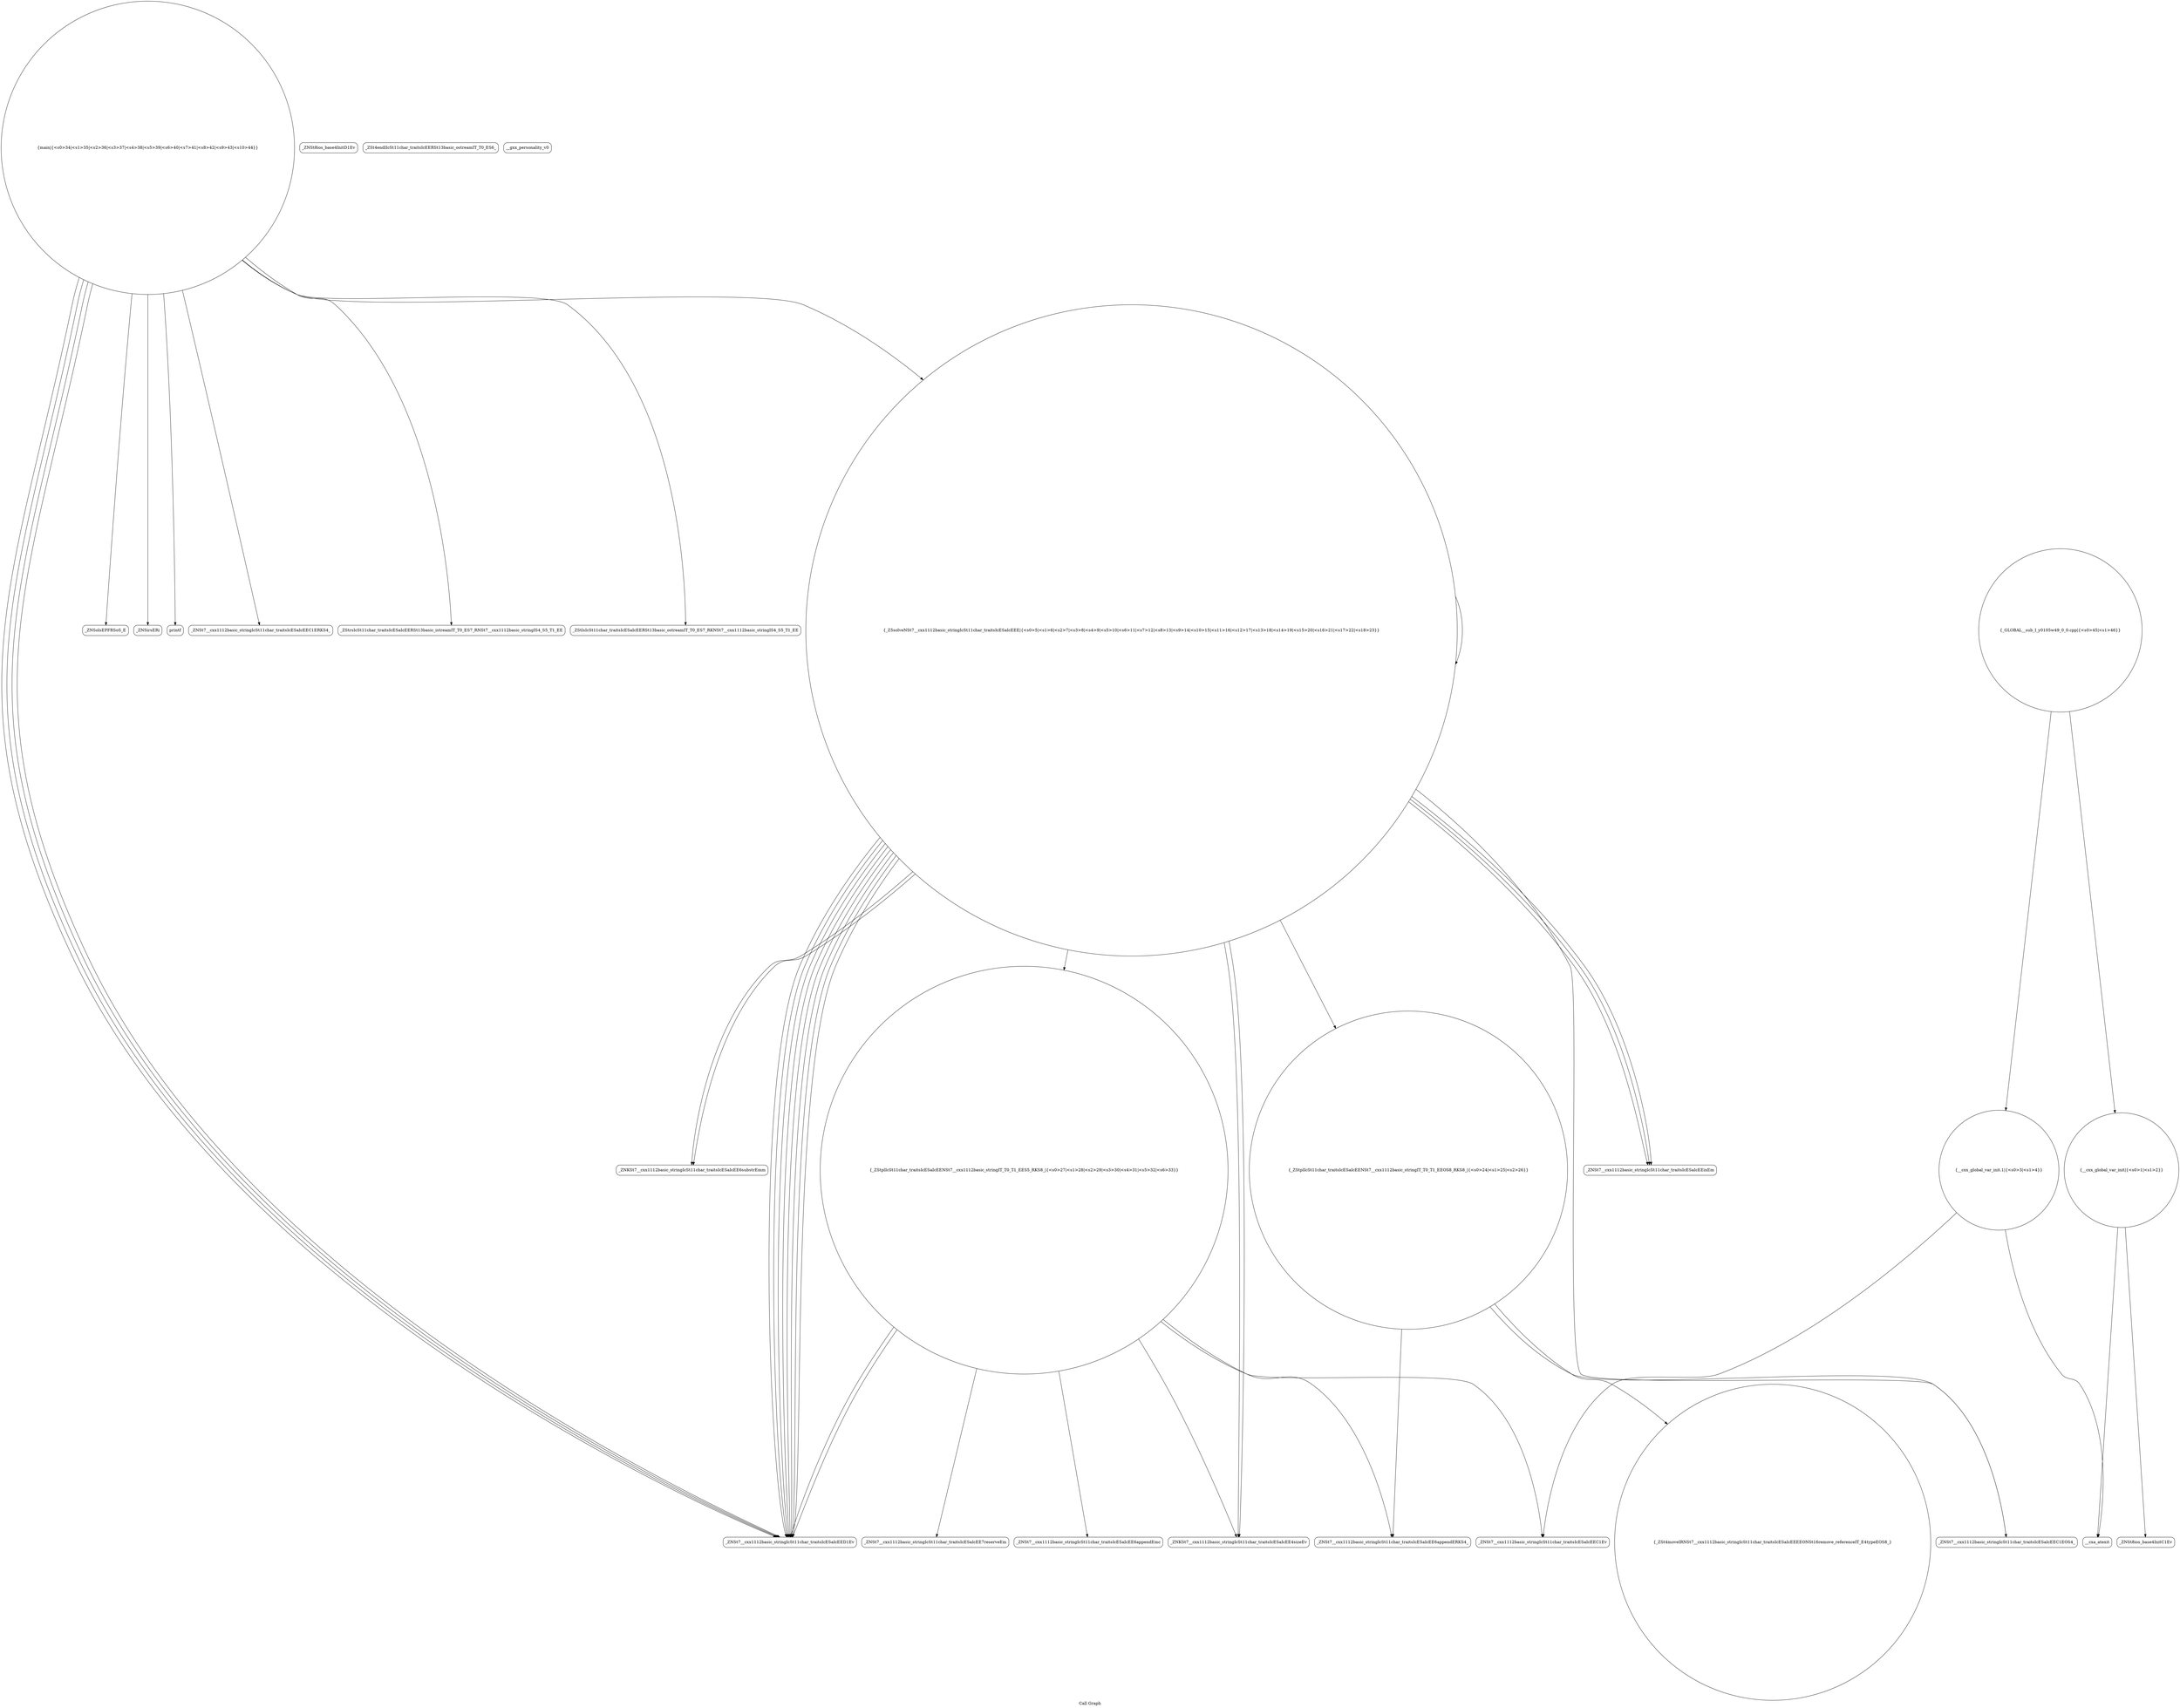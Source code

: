 digraph "Call Graph" {
	label="Call Graph";

	Node0x55572a6cb650 [shape=record,shape=circle,label="{__cxx_global_var_init|{<s0>1|<s1>2}}"];
	Node0x55572a6cb650:s0 -> Node0x55572a6cbae0[color=black];
	Node0x55572a6cb650:s1 -> Node0x55572a6cbbe0[color=black];
	Node0x55572a6cc760 [shape=record,shape=circle,label="{_ZSt4moveIRNSt7__cxx1112basic_stringIcSt11char_traitsIcESaIcEEEEONSt16remove_referenceIT_E4typeEOS8_}"];
	Node0x55572a6cbde0 [shape=record,shape=circle,label="{_Z5solveNSt7__cxx1112basic_stringIcSt11char_traitsIcESaIcEEE|{<s0>5|<s1>6|<s2>7|<s3>8|<s4>9|<s5>10|<s6>11|<s7>12|<s8>13|<s9>14|<s10>15|<s11>16|<s12>17|<s13>18|<s14>19|<s15>20|<s16>21|<s17>22|<s18>23}}"];
	Node0x55572a6cbde0:s0 -> Node0x55572a6cbe60[color=black];
	Node0x55572a6cbde0:s1 -> Node0x55572a6cbee0[color=black];
	Node0x55572a6cbde0:s2 -> Node0x55572a6cbe60[color=black];
	Node0x55572a6cbde0:s3 -> Node0x55572a6cbf60[color=black];
	Node0x55572a6cbde0:s4 -> Node0x55572a6cbf60[color=black];
	Node0x55572a6cbde0:s5 -> Node0x55572a6cbfe0[color=black];
	Node0x55572a6cbde0:s6 -> Node0x55572a6cbde0[color=black];
	Node0x55572a6cbde0:s7 -> Node0x55572a6cbd60[color=black];
	Node0x55572a6cbde0:s8 -> Node0x55572a6cbfe0[color=black];
	Node0x55572a6cbde0:s9 -> Node0x55572a6cbf60[color=black];
	Node0x55572a6cbde0:s10 -> Node0x55572a6cc160[color=black];
	Node0x55572a6cbde0:s11 -> Node0x55572a6cc0e0[color=black];
	Node0x55572a6cbde0:s12 -> Node0x55572a6cbd60[color=black];
	Node0x55572a6cbde0:s13 -> Node0x55572a6cbd60[color=black];
	Node0x55572a6cbde0:s14 -> Node0x55572a6cbd60[color=black];
	Node0x55572a6cbde0:s15 -> Node0x55572a6cbd60[color=black];
	Node0x55572a6cbde0:s16 -> Node0x55572a6cbd60[color=black];
	Node0x55572a6cbde0:s17 -> Node0x55572a6cbd60[color=black];
	Node0x55572a6cbde0:s18 -> Node0x55572a6cbd60[color=black];
	Node0x55572a6cc160 [shape=record,shape=circle,label="{_ZStplIcSt11char_traitsIcESaIcEENSt7__cxx1112basic_stringIT_T0_T1_EES5_RKS8_|{<s0>27|<s1>28|<s2>29|<s3>30|<s4>31|<s5>32|<s6>33}}"];
	Node0x55572a6cc160:s0 -> Node0x55572a6cbce0[color=black];
	Node0x55572a6cc160:s1 -> Node0x55572a6cbe60[color=black];
	Node0x55572a6cc160:s2 -> Node0x55572a6cc5e0[color=black];
	Node0x55572a6cc160:s3 -> Node0x55572a6cc660[color=black];
	Node0x55572a6cc160:s4 -> Node0x55572a6cc6e0[color=black];
	Node0x55572a6cc160:s5 -> Node0x55572a6cbd60[color=black];
	Node0x55572a6cc160:s6 -> Node0x55572a6cbd60[color=black];
	Node0x55572a6cc4e0 [shape=record,shape=Mrecord,label="{_ZNSolsEPFRSoS_E}"];
	Node0x55572a6cbb60 [shape=record,shape=Mrecord,label="{_ZNSt8ios_base4InitD1Ev}"];
	Node0x55572a6cbee0 [shape=record,shape=Mrecord,label="{_ZNSt7__cxx1112basic_stringIcSt11char_traitsIcESaIcEEC1EOS4_}"];
	Node0x55572a6cc260 [shape=record,shape=Mrecord,label="{_ZNSirsERi}"];
	Node0x55572a6cc5e0 [shape=record,shape=Mrecord,label="{_ZNSt7__cxx1112basic_stringIcSt11char_traitsIcESaIcEE7reserveEm}"];
	Node0x55572a6cbc60 [shape=record,shape=circle,label="{__cxx_global_var_init.1|{<s0>3|<s1>4}}"];
	Node0x55572a6cbc60:s0 -> Node0x55572a6cbce0[color=black];
	Node0x55572a6cbc60:s1 -> Node0x55572a6cbbe0[color=black];
	Node0x55572a6cbfe0 [shape=record,shape=Mrecord,label="{_ZNKSt7__cxx1112basic_stringIcSt11char_traitsIcESaIcEE6substrEmm}"];
	Node0x55572a6cc360 [shape=record,shape=Mrecord,label="{printf}"];
	Node0x55572a6cc6e0 [shape=record,shape=Mrecord,label="{_ZNSt7__cxx1112basic_stringIcSt11char_traitsIcESaIcEE6appendERKS4_}"];
	Node0x55572a6cbd60 [shape=record,shape=Mrecord,label="{_ZNSt7__cxx1112basic_stringIcSt11char_traitsIcESaIcEED1Ev}"];
	Node0x55572a6cc0e0 [shape=record,shape=circle,label="{_ZStplIcSt11char_traitsIcESaIcEENSt7__cxx1112basic_stringIT_T0_T1_EEOS8_RKS8_|{<s0>24|<s1>25|<s2>26}}"];
	Node0x55572a6cc0e0:s0 -> Node0x55572a6cc6e0[color=black];
	Node0x55572a6cc0e0:s1 -> Node0x55572a6cc760[color=black];
	Node0x55572a6cc0e0:s2 -> Node0x55572a6cbee0[color=black];
	Node0x55572a6cc460 [shape=record,shape=Mrecord,label="{_ZNSt7__cxx1112basic_stringIcSt11char_traitsIcESaIcEEC1ERKS4_}"];
	Node0x55572a6cbae0 [shape=record,shape=Mrecord,label="{_ZNSt8ios_base4InitC1Ev}"];
	Node0x55572a6cc7e0 [shape=record,shape=circle,label="{_GLOBAL__sub_I_y0105w49_0_0.cpp|{<s0>45|<s1>46}}"];
	Node0x55572a6cc7e0:s0 -> Node0x55572a6cb650[color=black];
	Node0x55572a6cc7e0:s1 -> Node0x55572a6cbc60[color=black];
	Node0x55572a6cbe60 [shape=record,shape=Mrecord,label="{_ZNKSt7__cxx1112basic_stringIcSt11char_traitsIcESaIcEE4sizeEv}"];
	Node0x55572a6cc1e0 [shape=record,shape=circle,label="{main|{<s0>34|<s1>35|<s2>36|<s3>37|<s4>38|<s5>39|<s6>40|<s7>41|<s8>42|<s9>43|<s10>44}}"];
	Node0x55572a6cc1e0:s0 -> Node0x55572a6cc260[color=black];
	Node0x55572a6cc1e0:s1 -> Node0x55572a6cc2e0[color=black];
	Node0x55572a6cc1e0:s2 -> Node0x55572a6cc360[color=black];
	Node0x55572a6cc1e0:s3 -> Node0x55572a6cc460[color=black];
	Node0x55572a6cc1e0:s4 -> Node0x55572a6cbde0[color=black];
	Node0x55572a6cc1e0:s5 -> Node0x55572a6cc3e0[color=black];
	Node0x55572a6cc1e0:s6 -> Node0x55572a6cc4e0[color=black];
	Node0x55572a6cc1e0:s7 -> Node0x55572a6cbd60[color=black];
	Node0x55572a6cc1e0:s8 -> Node0x55572a6cbd60[color=black];
	Node0x55572a6cc1e0:s9 -> Node0x55572a6cbd60[color=black];
	Node0x55572a6cc1e0:s10 -> Node0x55572a6cbd60[color=black];
	Node0x55572a6cc560 [shape=record,shape=Mrecord,label="{_ZSt4endlIcSt11char_traitsIcEERSt13basic_ostreamIT_T0_ES6_}"];
	Node0x55572a6cbbe0 [shape=record,shape=Mrecord,label="{__cxa_atexit}"];
	Node0x55572a6cbf60 [shape=record,shape=Mrecord,label="{_ZNSt7__cxx1112basic_stringIcSt11char_traitsIcESaIcEEixEm}"];
	Node0x55572a6cc2e0 [shape=record,shape=Mrecord,label="{_ZStrsIcSt11char_traitsIcESaIcEERSt13basic_istreamIT_T0_ES7_RNSt7__cxx1112basic_stringIS4_S5_T1_EE}"];
	Node0x55572a6cc660 [shape=record,shape=Mrecord,label="{_ZNSt7__cxx1112basic_stringIcSt11char_traitsIcESaIcEE6appendEmc}"];
	Node0x55572a6cbce0 [shape=record,shape=Mrecord,label="{_ZNSt7__cxx1112basic_stringIcSt11char_traitsIcESaIcEEC1Ev}"];
	Node0x55572a6cc060 [shape=record,shape=Mrecord,label="{__gxx_personality_v0}"];
	Node0x55572a6cc3e0 [shape=record,shape=Mrecord,label="{_ZStlsIcSt11char_traitsIcESaIcEERSt13basic_ostreamIT_T0_ES7_RKNSt7__cxx1112basic_stringIS4_S5_T1_EE}"];
}
